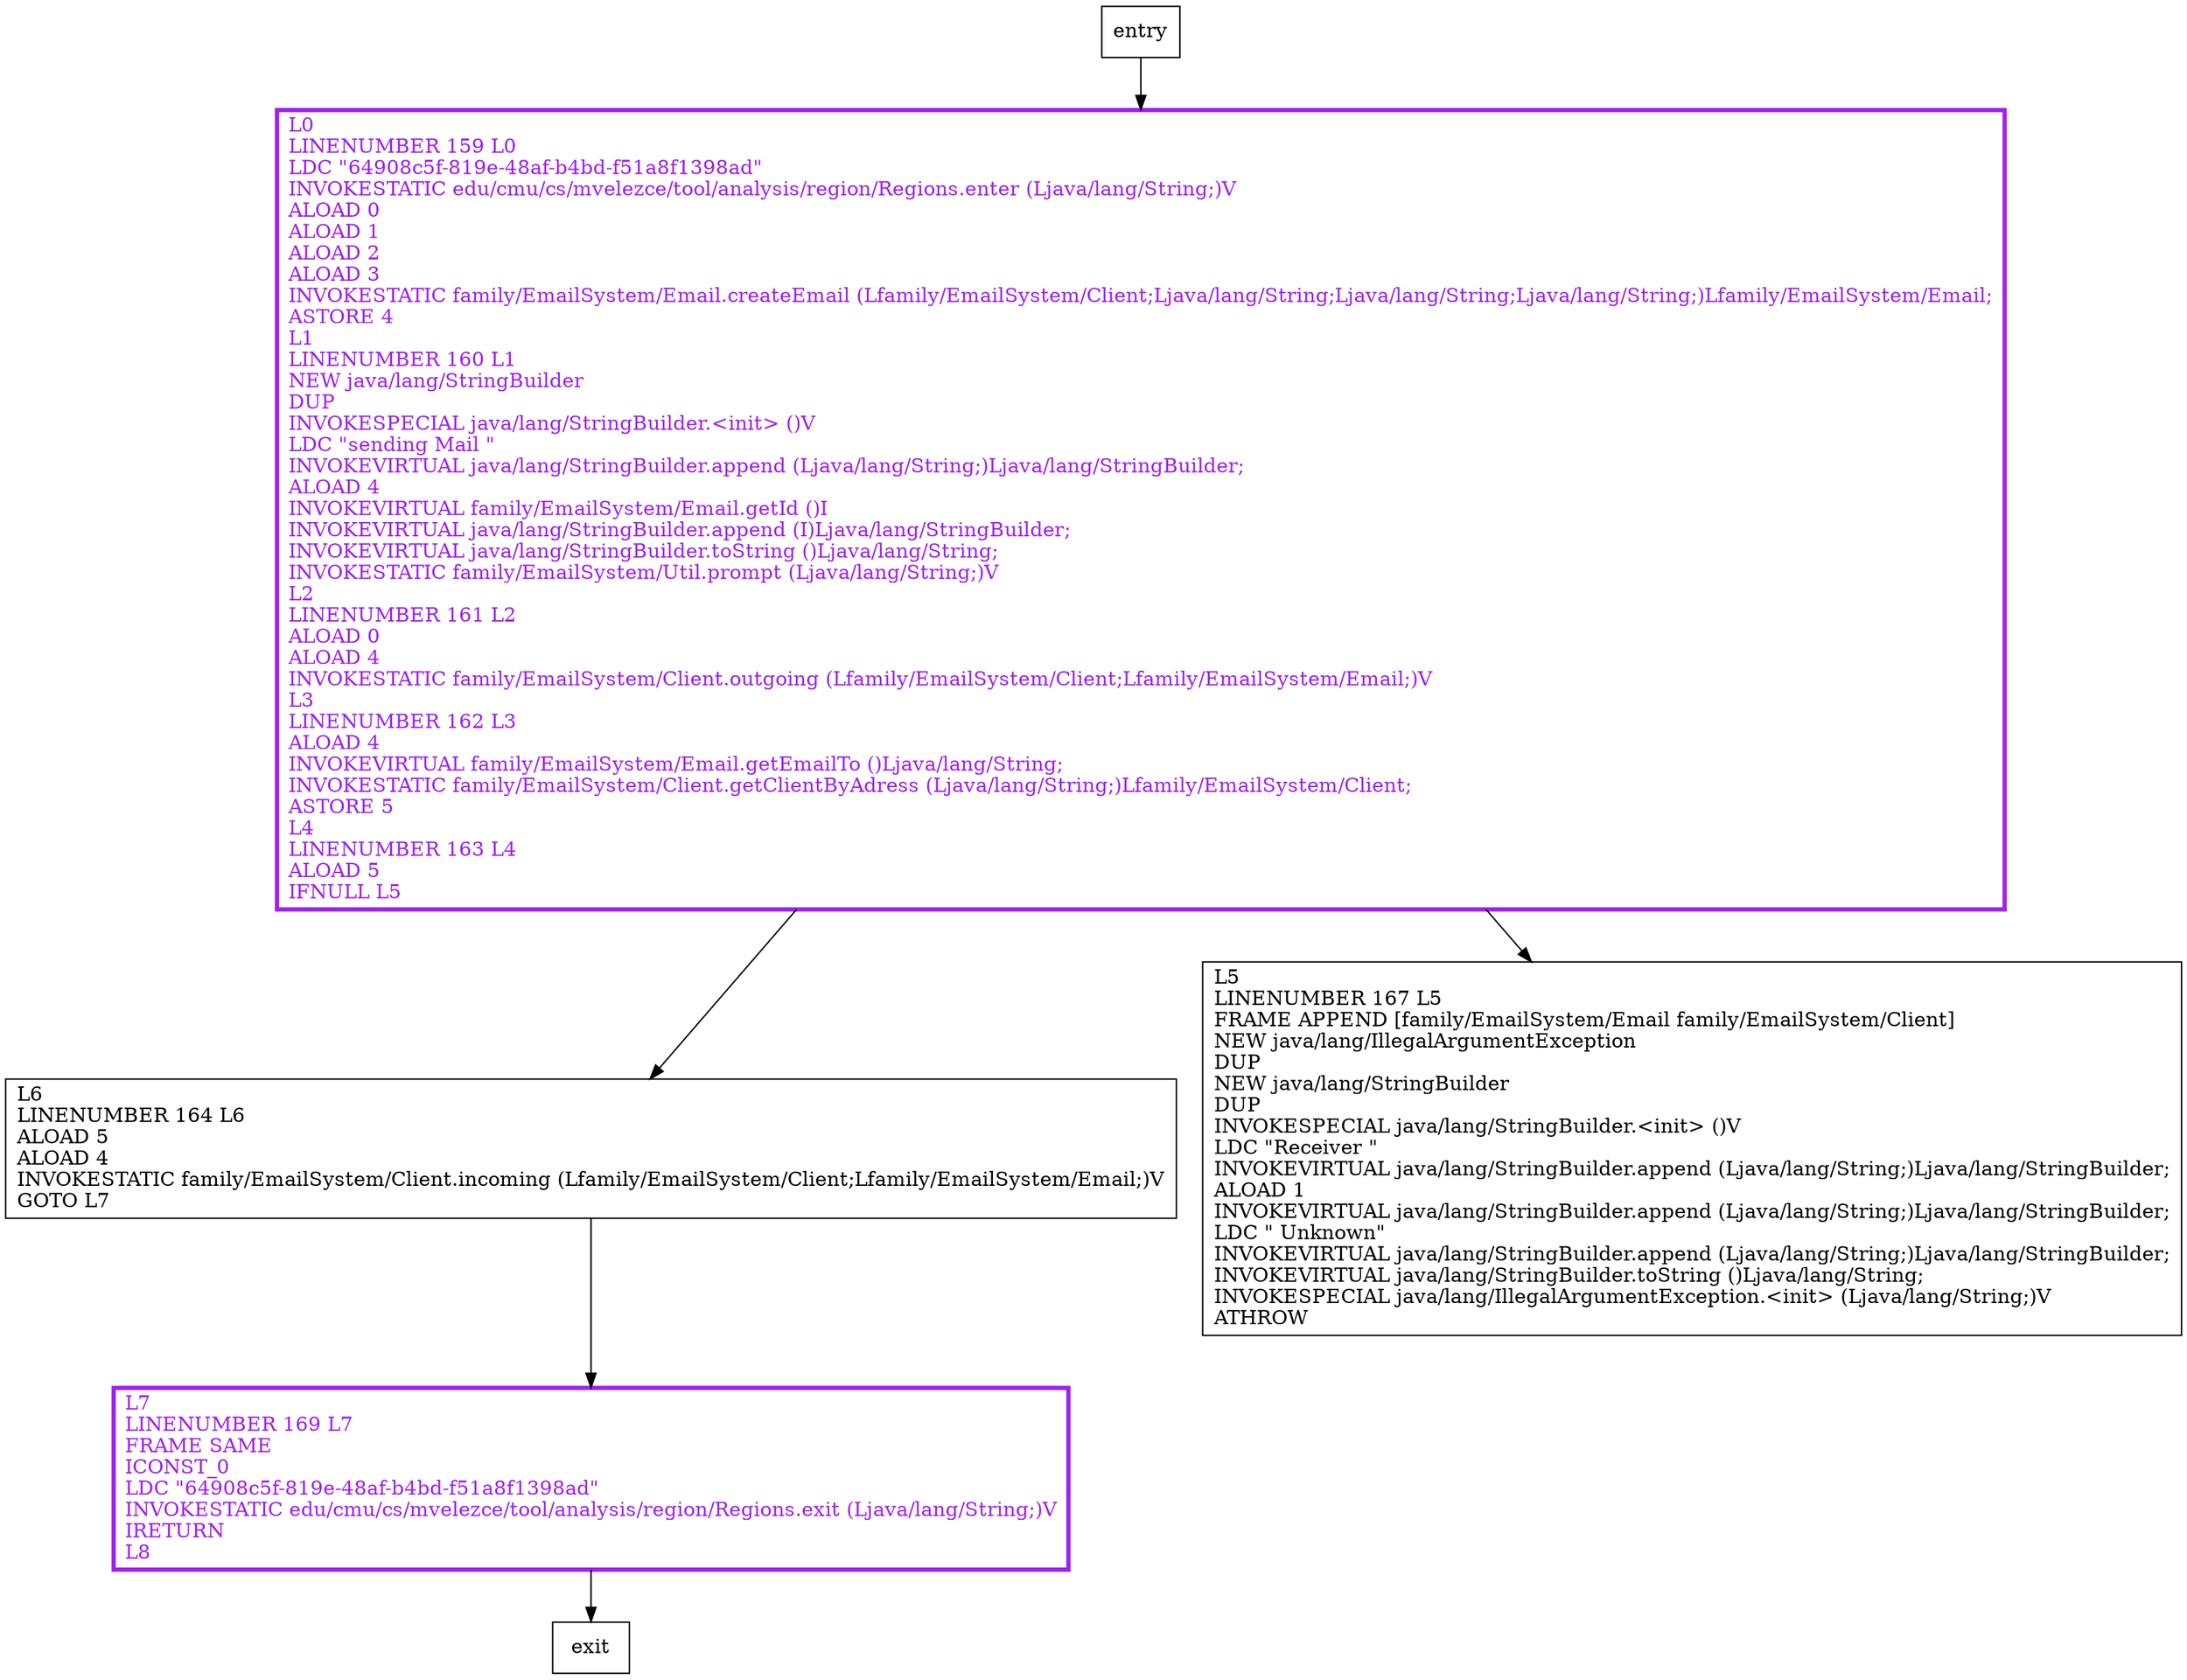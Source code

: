 digraph sendEmail {
node [shape=record];
1433690944 [label="L0\lLINENUMBER 159 L0\lLDC \"64908c5f-819e-48af-b4bd-f51a8f1398ad\"\lINVOKESTATIC edu/cmu/cs/mvelezce/tool/analysis/region/Regions.enter (Ljava/lang/String;)V\lALOAD 0\lALOAD 1\lALOAD 2\lALOAD 3\lINVOKESTATIC family/EmailSystem/Email.createEmail (Lfamily/EmailSystem/Client;Ljava/lang/String;Ljava/lang/String;Ljava/lang/String;)Lfamily/EmailSystem/Email;\lASTORE 4\lL1\lLINENUMBER 160 L1\lNEW java/lang/StringBuilder\lDUP\lINVOKESPECIAL java/lang/StringBuilder.\<init\> ()V\lLDC \"sending Mail \"\lINVOKEVIRTUAL java/lang/StringBuilder.append (Ljava/lang/String;)Ljava/lang/StringBuilder;\lALOAD 4\lINVOKEVIRTUAL family/EmailSystem/Email.getId ()I\lINVOKEVIRTUAL java/lang/StringBuilder.append (I)Ljava/lang/StringBuilder;\lINVOKEVIRTUAL java/lang/StringBuilder.toString ()Ljava/lang/String;\lINVOKESTATIC family/EmailSystem/Util.prompt (Ljava/lang/String;)V\lL2\lLINENUMBER 161 L2\lALOAD 0\lALOAD 4\lINVOKESTATIC family/EmailSystem/Client.outgoing (Lfamily/EmailSystem/Client;Lfamily/EmailSystem/Email;)V\lL3\lLINENUMBER 162 L3\lALOAD 4\lINVOKEVIRTUAL family/EmailSystem/Email.getEmailTo ()Ljava/lang/String;\lINVOKESTATIC family/EmailSystem/Client.getClientByAdress (Ljava/lang/String;)Lfamily/EmailSystem/Client;\lASTORE 5\lL4\lLINENUMBER 163 L4\lALOAD 5\lIFNULL L5\l"];
2132465734 [label="L6\lLINENUMBER 164 L6\lALOAD 5\lALOAD 4\lINVOKESTATIC family/EmailSystem/Client.incoming (Lfamily/EmailSystem/Client;Lfamily/EmailSystem/Email;)V\lGOTO L7\l"];
1566238378 [label="L7\lLINENUMBER 169 L7\lFRAME SAME\lICONST_0\lLDC \"64908c5f-819e-48af-b4bd-f51a8f1398ad\"\lINVOKESTATIC edu/cmu/cs/mvelezce/tool/analysis/region/Regions.exit (Ljava/lang/String;)V\lIRETURN\lL8\l"];
1779202806 [label="L5\lLINENUMBER 167 L5\lFRAME APPEND [family/EmailSystem/Email family/EmailSystem/Client]\lNEW java/lang/IllegalArgumentException\lDUP\lNEW java/lang/StringBuilder\lDUP\lINVOKESPECIAL java/lang/StringBuilder.\<init\> ()V\lLDC \"Receiver \"\lINVOKEVIRTUAL java/lang/StringBuilder.append (Ljava/lang/String;)Ljava/lang/StringBuilder;\lALOAD 1\lINVOKEVIRTUAL java/lang/StringBuilder.append (Ljava/lang/String;)Ljava/lang/StringBuilder;\lLDC \" Unknown\"\lINVOKEVIRTUAL java/lang/StringBuilder.append (Ljava/lang/String;)Ljava/lang/StringBuilder;\lINVOKEVIRTUAL java/lang/StringBuilder.toString ()Ljava/lang/String;\lINVOKESPECIAL java/lang/IllegalArgumentException.\<init\> (Ljava/lang/String;)V\lATHROW\l"];
entry;
exit;
entry -> 1433690944;
1433690944 -> 2132465734;
1433690944 -> 1779202806;
2132465734 -> 1566238378;
1566238378 -> exit;
1433690944[fontcolor="purple", penwidth=3, color="purple"];
1566238378[fontcolor="purple", penwidth=3, color="purple"];
}
